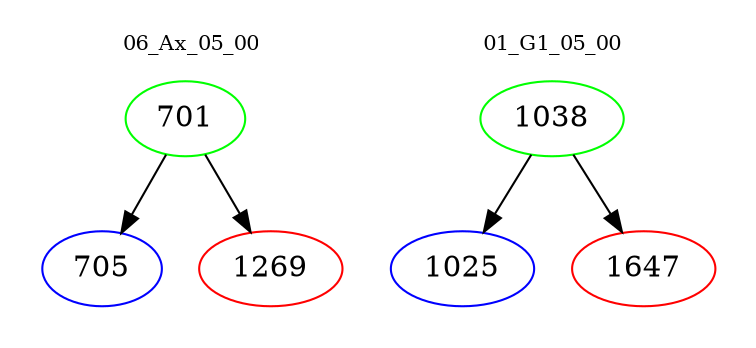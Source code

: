 digraph{
subgraph cluster_0 {
color = white
label = "06_Ax_05_00";
fontsize=10;
T0_701 [label="701", color="green"]
T0_701 -> T0_705 [color="black"]
T0_705 [label="705", color="blue"]
T0_701 -> T0_1269 [color="black"]
T0_1269 [label="1269", color="red"]
}
subgraph cluster_1 {
color = white
label = "01_G1_05_00";
fontsize=10;
T1_1038 [label="1038", color="green"]
T1_1038 -> T1_1025 [color="black"]
T1_1025 [label="1025", color="blue"]
T1_1038 -> T1_1647 [color="black"]
T1_1647 [label="1647", color="red"]
}
}
